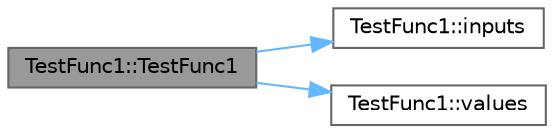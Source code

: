 digraph "TestFunc1::TestFunc1"
{
 // LATEX_PDF_SIZE
  bgcolor="transparent";
  edge [fontname=Helvetica,fontsize=10,labelfontname=Helvetica,labelfontsize=10];
  node [fontname=Helvetica,fontsize=10,shape=box,height=0.2,width=0.4];
  rankdir="LR";
  Node1 [id="Node000001",label="TestFunc1::TestFunc1",height=0.2,width=0.4,color="gray40", fillcolor="grey60", style="filled", fontcolor="black",tooltip=" "];
  Node1 -> Node2 [id="edge1_Node000001_Node000002",color="steelblue1",style="solid",tooltip=" "];
  Node2 [id="Node000002",label="TestFunc1::inputs",height=0.2,width=0.4,color="grey40", fillcolor="white", style="filled",URL="$struct_test_func1.html#a08733a3cf64b83c0d214ade243279e69",tooltip=" "];
  Node1 -> Node3 [id="edge2_Node000001_Node000003",color="steelblue1",style="solid",tooltip=" "];
  Node3 [id="Node000003",label="TestFunc1::values",height=0.2,width=0.4,color="grey40", fillcolor="white", style="filled",URL="$struct_test_func1.html#a881325f1562912d74dcf228d0449fe8d",tooltip=" "];
}
